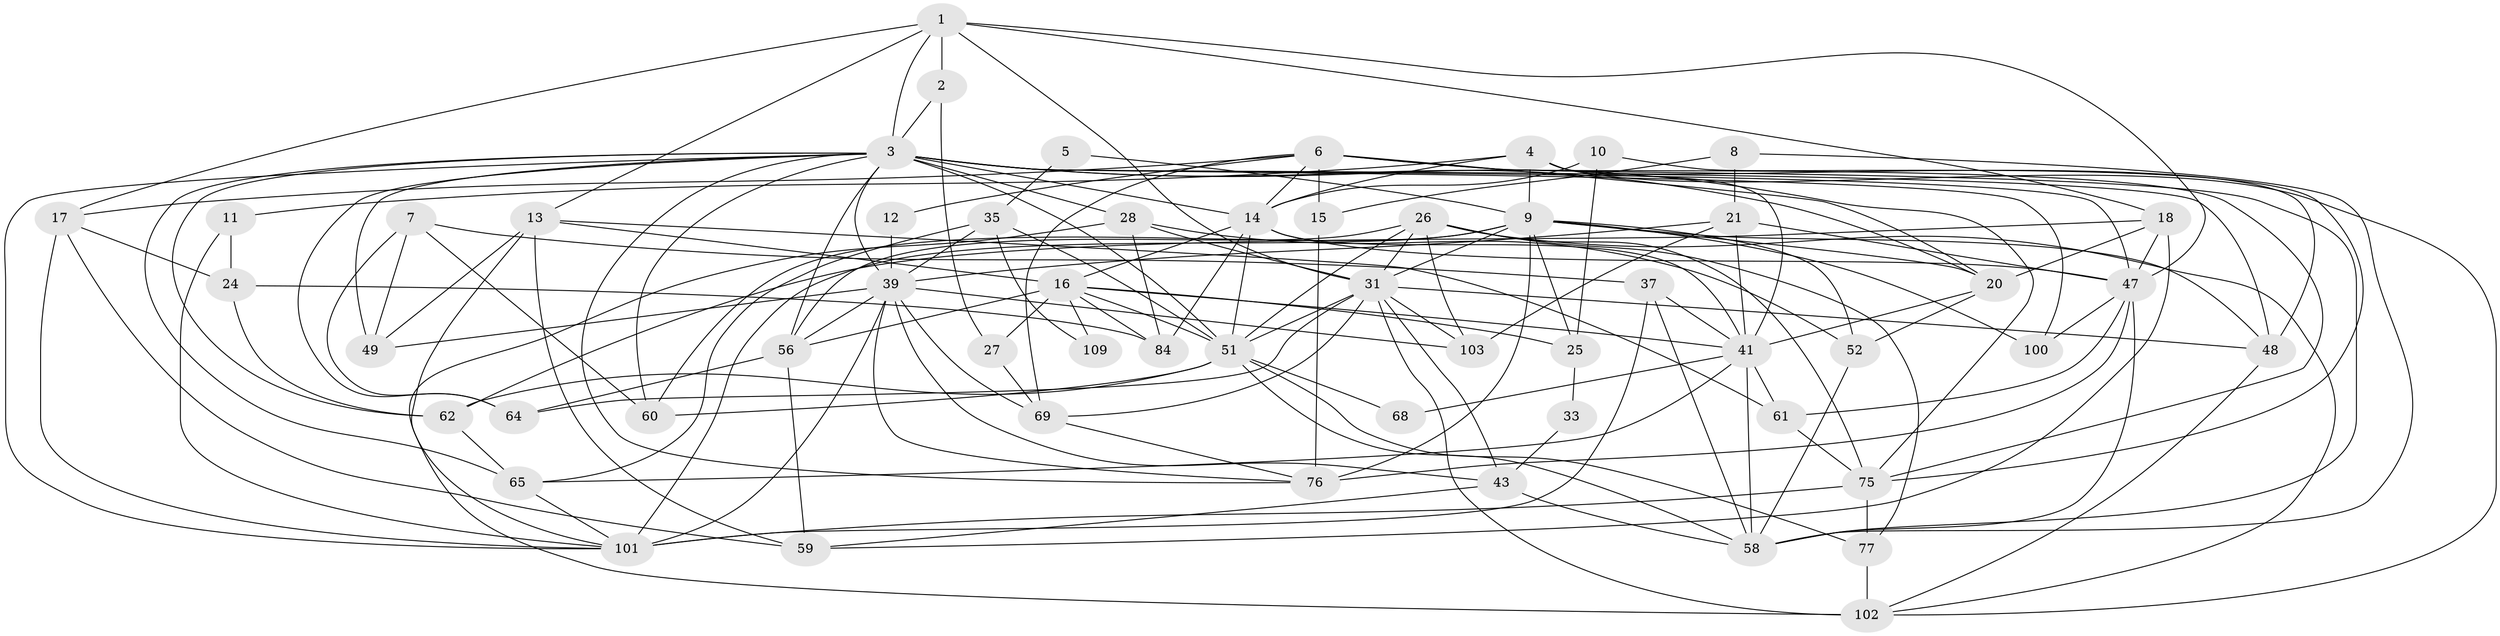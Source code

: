 // original degree distribution, {4: 0.3185840707964602, 3: 0.23008849557522124, 5: 0.21238938053097345, 2: 0.12389380530973451, 6: 0.07964601769911504, 7: 0.035398230088495575}
// Generated by graph-tools (version 1.1) at 2025/18/03/04/25 18:18:58]
// undirected, 56 vertices, 158 edges
graph export_dot {
graph [start="1"]
  node [color=gray90,style=filled];
  1 [super="+32"];
  2;
  3 [super="+67+22"];
  4 [super="+79"];
  5;
  6 [super="+70+72"];
  7;
  8 [super="+19"];
  9 [super="+46+50"];
  10;
  11;
  12;
  13 [super="+29"];
  14 [super="+44"];
  15 [super="+92"];
  16 [super="+38+78+30"];
  17 [super="+104"];
  18;
  20 [super="+23"];
  21 [super="+105"];
  24 [super="+88"];
  25 [super="+97"];
  26 [super="+113"];
  27;
  28 [super="+54"];
  31 [super="+83+89"];
  33;
  35 [super="+36"];
  37;
  39 [super="+40+45"];
  41 [super="+42+85"];
  43 [super="+55"];
  47 [super="+74"];
  48 [super="+53+63"];
  49;
  51 [super="+81"];
  52;
  56 [super="+80"];
  58 [super="+91"];
  59 [super="+99"];
  60;
  61 [super="+108"];
  62 [super="+66"];
  64;
  65;
  68;
  69;
  75 [super="+82"];
  76 [super="+96"];
  77;
  84;
  100;
  101 [super="+111"];
  102 [super="+107"];
  103;
  109;
  1 -- 31;
  1 -- 47;
  1 -- 2;
  1 -- 17;
  1 -- 18;
  1 -- 13;
  1 -- 3;
  2 -- 27;
  2 -- 3;
  3 -- 20 [weight=2];
  3 -- 48 [weight=2];
  3 -- 65;
  3 -- 100;
  3 -- 101;
  3 -- 39;
  3 -- 75;
  3 -- 76;
  3 -- 60;
  3 -- 47;
  3 -- 49;
  3 -- 56;
  3 -- 28;
  3 -- 64;
  3 -- 51;
  3 -- 14;
  3 -- 62;
  4 -- 102;
  4 -- 14;
  4 -- 48;
  4 -- 41;
  4 -- 11;
  4 -- 9;
  5 -- 35;
  5 -- 9;
  6 -- 58;
  6 -- 17;
  6 -- 20;
  6 -- 69;
  6 -- 75;
  6 -- 15 [weight=2];
  6 -- 12;
  6 -- 14;
  7 -- 60;
  7 -- 64;
  7 -- 37;
  7 -- 49;
  8 -- 15;
  8 -- 21;
  8 -- 58;
  9 -- 52;
  9 -- 101 [weight=2];
  9 -- 31;
  9 -- 48;
  9 -- 100 [weight=2];
  9 -- 76;
  9 -- 25;
  9 -- 20;
  9 -- 60;
  10 -- 14;
  10 -- 75;
  10 -- 25;
  11 -- 24;
  11 -- 101;
  12 -- 39;
  13 -- 49;
  13 -- 59;
  13 -- 16;
  13 -- 101;
  13 -- 61;
  14 -- 47;
  14 -- 41 [weight=2];
  14 -- 16;
  14 -- 51 [weight=2];
  14 -- 84;
  15 -- 76 [weight=2];
  16 -- 27;
  16 -- 109;
  16 -- 51;
  16 -- 25;
  16 -- 41;
  16 -- 84;
  16 -- 56;
  17 -- 59;
  17 -- 101;
  17 -- 24;
  18 -- 62;
  18 -- 47;
  18 -- 20;
  18 -- 59;
  20 -- 52;
  20 -- 41;
  21 -- 103;
  21 -- 39;
  21 -- 41 [weight=2];
  21 -- 47;
  24 -- 84;
  24 -- 62;
  25 -- 33;
  26 -- 51;
  26 -- 77;
  26 -- 103;
  26 -- 102;
  26 -- 75;
  26 -- 31;
  26 -- 56;
  27 -- 69;
  28 -- 102 [weight=2];
  28 -- 31;
  28 -- 52;
  28 -- 84;
  31 -- 69;
  31 -- 64;
  31 -- 102;
  31 -- 43;
  31 -- 51;
  31 -- 103;
  31 -- 48;
  33 -- 43;
  35 -- 65;
  35 -- 109;
  35 -- 39;
  35 -- 51;
  37 -- 41;
  37 -- 101;
  37 -- 58;
  39 -- 49;
  39 -- 101;
  39 -- 69;
  39 -- 43;
  39 -- 103;
  39 -- 76;
  39 -- 56;
  41 -- 65;
  41 -- 68;
  41 -- 58;
  41 -- 61;
  43 -- 59;
  43 -- 58;
  47 -- 58;
  47 -- 100;
  47 -- 76;
  47 -- 61;
  48 -- 102;
  51 -- 77;
  51 -- 68;
  51 -- 58;
  51 -- 60;
  51 -- 62;
  52 -- 58;
  56 -- 59;
  56 -- 64;
  61 -- 75 [weight=2];
  62 -- 65;
  65 -- 101;
  69 -- 76;
  75 -- 77;
  75 -- 101;
  77 -- 102;
}
